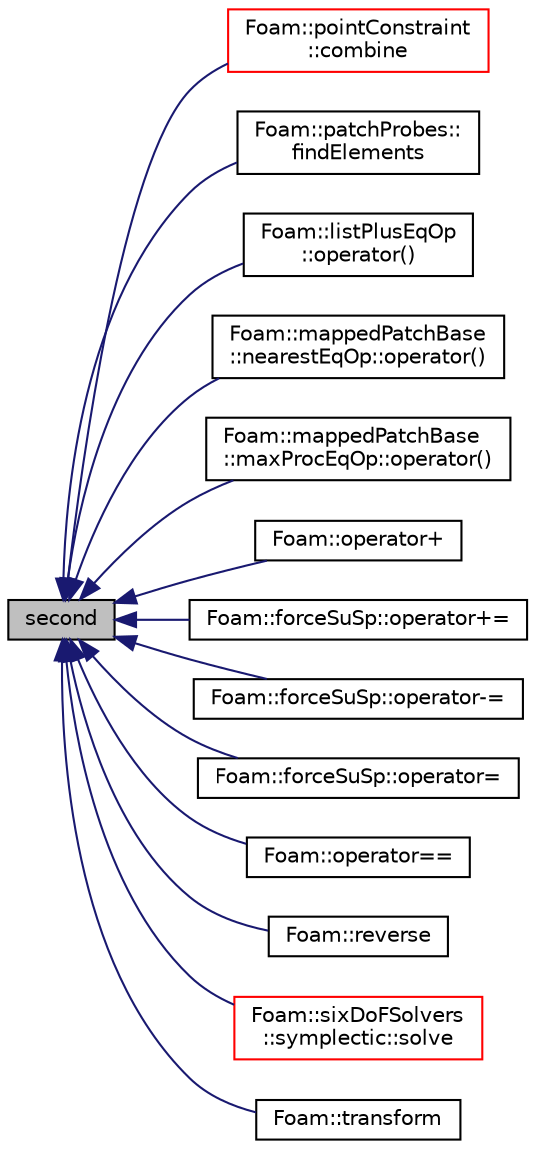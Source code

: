 digraph "second"
{
  bgcolor="transparent";
  edge [fontname="Helvetica",fontsize="10",labelfontname="Helvetica",labelfontsize="10"];
  node [fontname="Helvetica",fontsize="10",shape=record];
  rankdir="LR";
  Node1 [label="second",height=0.2,width=0.4,color="black", fillcolor="grey75", style="filled", fontcolor="black"];
  Node1 -> Node2 [dir="back",color="midnightblue",fontsize="10",style="solid",fontname="Helvetica"];
  Node2 [label="Foam::pointConstraint\l::combine",height=0.2,width=0.4,color="red",URL="$a01915.html#a095efd16d47ddb55e30cbadf5489777a",tooltip="Combine constraints. "];
  Node1 -> Node3 [dir="back",color="midnightblue",fontsize="10",style="solid",fontname="Helvetica"];
  Node3 [label="Foam::patchProbes::\lfindElements",height=0.2,width=0.4,color="black",URL="$a01855.html#a852f621399b6ee1f3467e69a1d5fe8b4",tooltip="Find elements containing patchProbes. "];
  Node1 -> Node4 [dir="back",color="midnightblue",fontsize="10",style="solid",fontname="Helvetica"];
  Node4 [label="Foam::listPlusEqOp\l::operator()",height=0.2,width=0.4,color="black",URL="$a01401.html#ae4420a9fd791f5ab9ebad1a3150ba899"];
  Node1 -> Node5 [dir="back",color="midnightblue",fontsize="10",style="solid",fontname="Helvetica"];
  Node5 [label="Foam::mappedPatchBase\l::nearestEqOp::operator()",height=0.2,width=0.4,color="black",URL="$a01617.html#aca31c134b06f127a240af78f11932306"];
  Node1 -> Node6 [dir="back",color="midnightblue",fontsize="10",style="solid",fontname="Helvetica"];
  Node6 [label="Foam::mappedPatchBase\l::maxProcEqOp::operator()",height=0.2,width=0.4,color="black",URL="$a01491.html#aca31c134b06f127a240af78f11932306"];
  Node1 -> Node7 [dir="back",color="midnightblue",fontsize="10",style="solid",fontname="Helvetica"];
  Node7 [label="Foam::operator+",height=0.2,width=0.4,color="black",URL="$a10936.html#aa804e0426d58fa8b51e5070bc31914a6"];
  Node1 -> Node8 [dir="back",color="midnightblue",fontsize="10",style="solid",fontname="Helvetica"];
  Node8 [label="Foam::forceSuSp::operator+=",height=0.2,width=0.4,color="black",URL="$a00872.html#aecdbf37eee622b01e457b4ec7c9c790a",tooltip="Addition. "];
  Node1 -> Node9 [dir="back",color="midnightblue",fontsize="10",style="solid",fontname="Helvetica"];
  Node9 [label="Foam::forceSuSp::operator-=",height=0.2,width=0.4,color="black",URL="$a00872.html#a5f02310c32a7903251f864187b3ad016",tooltip="Subtraction. "];
  Node1 -> Node10 [dir="back",color="midnightblue",fontsize="10",style="solid",fontname="Helvetica"];
  Node10 [label="Foam::forceSuSp::operator=",height=0.2,width=0.4,color="black",URL="$a00872.html#aca4ddb494a77881ac20e4b8041403ef3",tooltip="Assignment. "];
  Node1 -> Node11 [dir="back",color="midnightblue",fontsize="10",style="solid",fontname="Helvetica"];
  Node11 [label="Foam::operator==",height=0.2,width=0.4,color="black",URL="$a10936.html#ad711f179ce2ba259893fa6fba05d3f59"];
  Node1 -> Node12 [dir="back",color="midnightblue",fontsize="10",style="solid",fontname="Helvetica"];
  Node12 [label="Foam::reverse",height=0.2,width=0.4,color="black",URL="$a10936.html#a9be39a838630458a93f972296da5cc43",tooltip="Return reverse of a tuple2. "];
  Node1 -> Node13 [dir="back",color="midnightblue",fontsize="10",style="solid",fontname="Helvetica"];
  Node13 [label="Foam::sixDoFSolvers\l::symplectic::solve",height=0.2,width=0.4,color="red",URL="$a02635.html#ac2506fa66385de8f42d372481f088348",tooltip="Drag coefficient. "];
  Node1 -> Node14 [dir="back",color="midnightblue",fontsize="10",style="solid",fontname="Helvetica"];
  Node14 [label="Foam::transform",height=0.2,width=0.4,color="black",URL="$a10936.html#a3181570d982857605ffceda2ac4f4fa2",tooltip="Transformation function. "];
}
